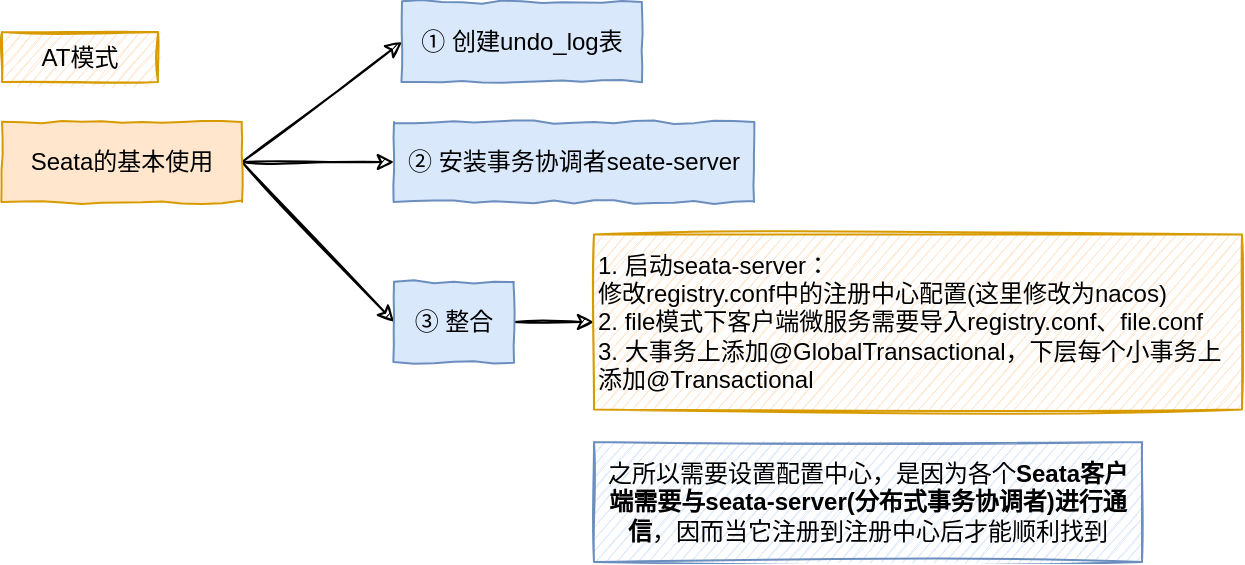 <mxfile>
    <diagram id="NxDPWAZKHPk9P7EE6e0t" name="第 1 页">
        <mxGraphModel dx="733" dy="558" grid="1" gridSize="10" guides="1" tooltips="1" connect="1" arrows="1" fold="1" page="1" pageScale="1" pageWidth="827" pageHeight="1169" math="0" shadow="0">
            <root>
                <mxCell id="0"/>
                <mxCell id="1" parent="0"/>
                <mxCell id="4" style="edgeStyle=none;html=1;exitX=1;exitY=0.5;exitDx=0;exitDy=0;entryX=0;entryY=0.5;entryDx=0;entryDy=0;sketch=1;" edge="1" parent="1" source="2" target="3">
                    <mxGeometry relative="1" as="geometry"/>
                </mxCell>
                <mxCell id="6" style="edgeStyle=none;html=1;exitX=1;exitY=0.5;exitDx=0;exitDy=0;entryX=0;entryY=0.5;entryDx=0;entryDy=0;sketch=1;" edge="1" parent="1" source="2" target="5">
                    <mxGeometry relative="1" as="geometry"/>
                </mxCell>
                <mxCell id="8" style="edgeStyle=none;sketch=1;html=1;exitX=1;exitY=0.5;exitDx=0;exitDy=0;entryX=0;entryY=0.5;entryDx=0;entryDy=0;" edge="1" parent="1" source="2" target="7">
                    <mxGeometry relative="1" as="geometry"/>
                </mxCell>
                <mxCell id="2" value="&lt;span&gt;Seata的基本使用&lt;/span&gt;" style="rounded=0;whiteSpace=wrap;html=1;comic=1;fillColor=#ffe6cc;strokeColor=#d79b00;" vertex="1" parent="1">
                    <mxGeometry x="40" y="120" width="120" height="40" as="geometry"/>
                </mxCell>
                <mxCell id="3" value="① 创建undo_log表" style="rounded=0;whiteSpace=wrap;html=1;comic=1;fillColor=#dae8fc;strokeColor=#6c8ebf;" vertex="1" parent="1">
                    <mxGeometry x="240" y="60" width="120" height="40" as="geometry"/>
                </mxCell>
                <mxCell id="5" value="② 安装事务协调者seate-server" style="rounded=0;whiteSpace=wrap;html=1;comic=1;fillColor=#dae8fc;strokeColor=#6c8ebf;" vertex="1" parent="1">
                    <mxGeometry x="236" y="120" width="180" height="40" as="geometry"/>
                </mxCell>
                <mxCell id="10" style="edgeStyle=none;sketch=1;html=1;exitX=1;exitY=0.5;exitDx=0;exitDy=0;entryX=0;entryY=0.5;entryDx=0;entryDy=0;" edge="1" parent="1" source="7" target="9">
                    <mxGeometry relative="1" as="geometry"/>
                </mxCell>
                <mxCell id="7" value="③ 整合" style="rounded=0;whiteSpace=wrap;html=1;comic=1;fillColor=#dae8fc;strokeColor=#6c8ebf;" vertex="1" parent="1">
                    <mxGeometry x="236" y="200" width="60" height="40" as="geometry"/>
                </mxCell>
                <mxCell id="9" value="&lt;div&gt;1. 启动seata-server：&lt;/div&gt;&lt;div&gt;修改registry.conf中的注册中心配置(这里修改为nacos)&lt;/div&gt;&lt;div&gt;2. file模式下客户端微服务需要导入registry.conf、file.conf&lt;/div&gt;&lt;div&gt;3. 大事务上添加@GlobalTransactional，下层每个小事务上添加@Transactional&lt;/div&gt;" style="rounded=0;whiteSpace=wrap;html=1;comic=1;fillColor=#ffe6cc;strokeColor=#d79b00;sketch=1;align=left;" vertex="1" parent="1">
                    <mxGeometry x="336" y="176.25" width="324" height="87.5" as="geometry"/>
                </mxCell>
                <mxCell id="11" value="&lt;div&gt;AT模式&lt;/div&gt;" style="rounded=0;whiteSpace=wrap;html=1;comic=1;fillColor=#ffe6cc;strokeColor=#d79b00;sketch=1;align=center;" vertex="1" parent="1">
                    <mxGeometry x="40" y="75" width="78" height="25" as="geometry"/>
                </mxCell>
                <mxCell id="12" value="&lt;div&gt;之所以需要设置配置中心，是因为各个&lt;b&gt;Seata客户端需要与seata-server(分布式事务协调者)进行通信&lt;/b&gt;，因而当它注册到注册中心后才能顺利找到&lt;/div&gt;" style="rounded=0;whiteSpace=wrap;html=1;comic=1;fillColor=#dae8fc;strokeColor=#6c8ebf;sketch=1;align=center;" vertex="1" parent="1">
                    <mxGeometry x="336" y="280" width="274" height="60" as="geometry"/>
                </mxCell>
            </root>
        </mxGraphModel>
    </diagram>
</mxfile>